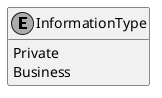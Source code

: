 ﻿@startuml
hide empty members
skinparam monochrome true
skinparam backgroundcolor transparent

enum InformationType {
    Private
    Business
}

@enduml
